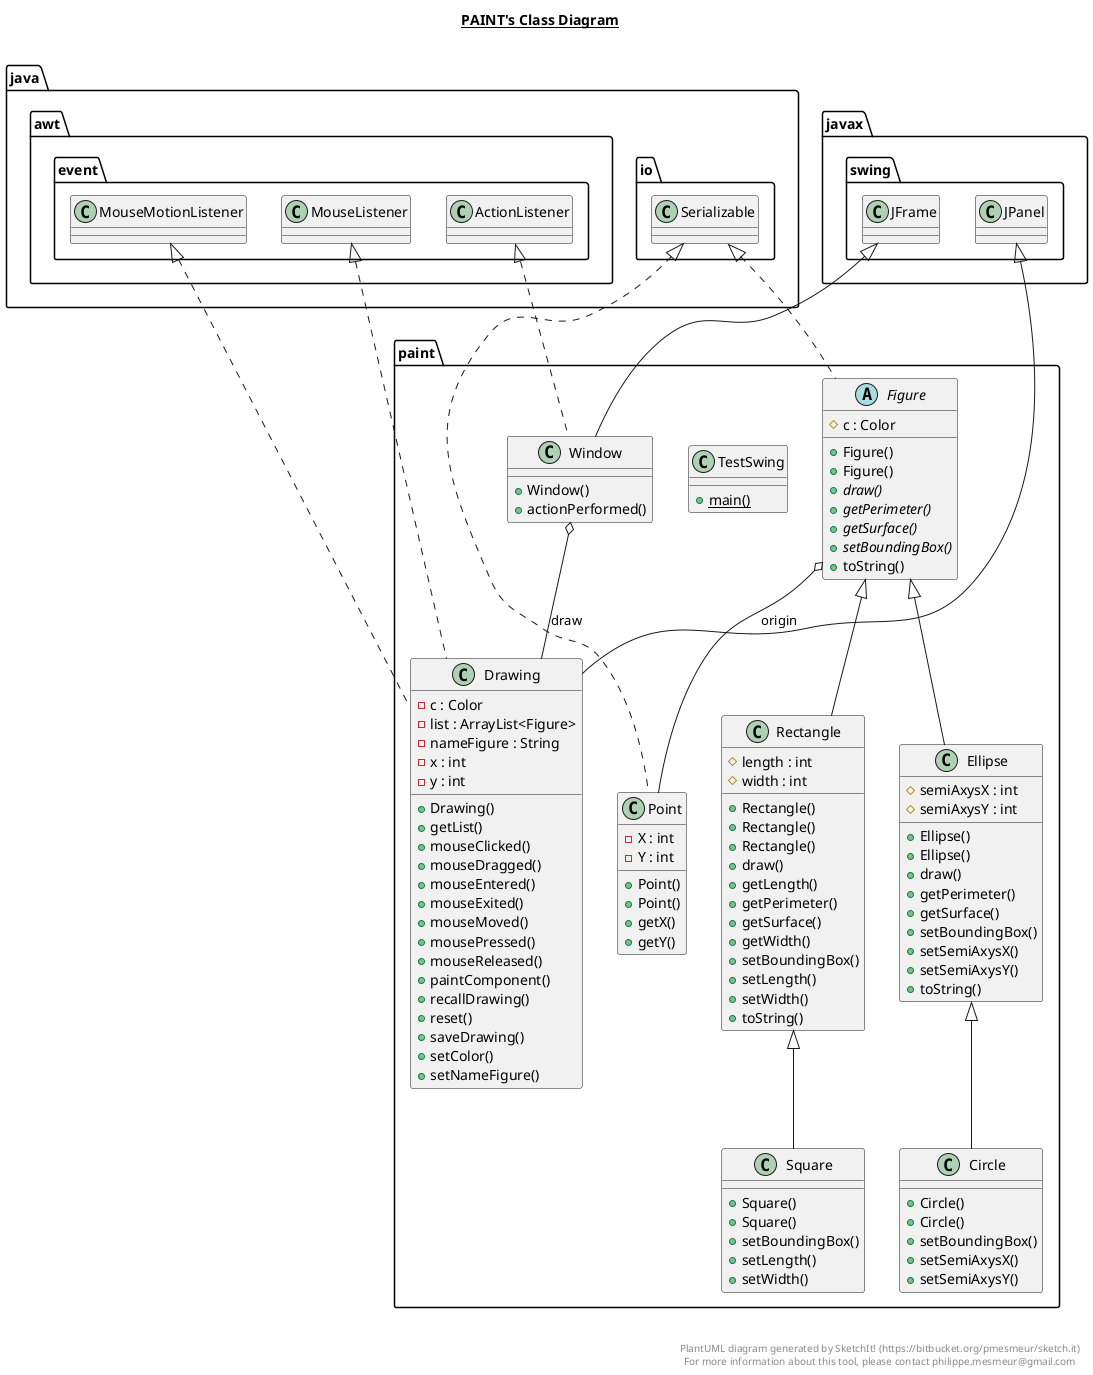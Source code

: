 @startuml

title __PAINT's Class Diagram__\n

  namespace paint {
    class paint.Circle {
        + Circle()
        + Circle()
        + setBoundingBox()
        + setSemiAxysX()
        + setSemiAxysY()
    }
  }
  

  namespace paint {
    class paint.Drawing {
        - c : Color
        - list : ArrayList<Figure>
        - nameFigure : String
        - x : int
        - y : int
        + Drawing()
        + getList()
        + mouseClicked()
        + mouseDragged()
        + mouseEntered()
        + mouseExited()
        + mouseMoved()
        + mousePressed()
        + mouseReleased()
        + paintComponent()
        + recallDrawing()
        + reset()
        + saveDrawing()
        + setColor()
        + setNameFigure()
    }
  }
  

  namespace paint {
    class paint.Ellipse {
        # semiAxysX : int
        # semiAxysY : int
        + Ellipse()
        + Ellipse()
        + draw()
        + getPerimeter()
        + getSurface()
        + setBoundingBox()
        + setSemiAxysX()
        + setSemiAxysY()
        + toString()
    }
  }
  

  namespace paint {
    abstract class paint.Figure {
        # c : Color
        + Figure()
        + Figure()
        {abstract} + draw()
        {abstract} + getPerimeter()
        {abstract} + getSurface()
        {abstract} + setBoundingBox()
        + toString()
    }
  }
  

  namespace paint {
    class paint.Point {
        - X : int
        - Y : int
        + Point()
        + Point()
        + getX()
        + getY()
    }
  }
  

  namespace paint {
    class paint.Rectangle {
        # length : int
        # width : int
        + Rectangle()
        + Rectangle()
        + Rectangle()
        + draw()
        + getLength()
        + getPerimeter()
        + getSurface()
        + getWidth()
        + setBoundingBox()
        + setLength()
        + setWidth()
        + toString()
    }
  }
  

  namespace paint {
    class paint.Square {
        + Square()
        + Square()
        + setBoundingBox()
        + setLength()
        + setWidth()
    }
  }
  

  namespace paint {
    class paint.TestSwing {
        {static} + main()
    }
  }
  

  namespace paint {
    class paint.Window {
        + Window()
        + actionPerformed()
    }
  }
  

  paint.Circle -up-|> paint.Ellipse
  paint.Drawing .up.|> java.awt.event.MouseListener
  paint.Drawing .up.|> java.awt.event.MouseMotionListener
  paint.Drawing -up-|> javax.swing.JPanel
  paint.Ellipse -up-|> paint.Figure
  paint.Figure .up.|> java.io.Serializable
  paint.Figure o-- paint.Point : origin
  paint.Point .up.|> java.io.Serializable
  paint.Rectangle -up-|> paint.Figure
  paint.Square -up-|> paint.Rectangle
  paint.Window .up.|> java.awt.event.ActionListener
  paint.Window -up-|> javax.swing.JFrame
  paint.Window o-- paint.Drawing : draw


right footer


PlantUML diagram generated by SketchIt! (https://bitbucket.org/pmesmeur/sketch.it)
For more information about this tool, please contact philippe.mesmeur@gmail.com
endfooter

@enduml
